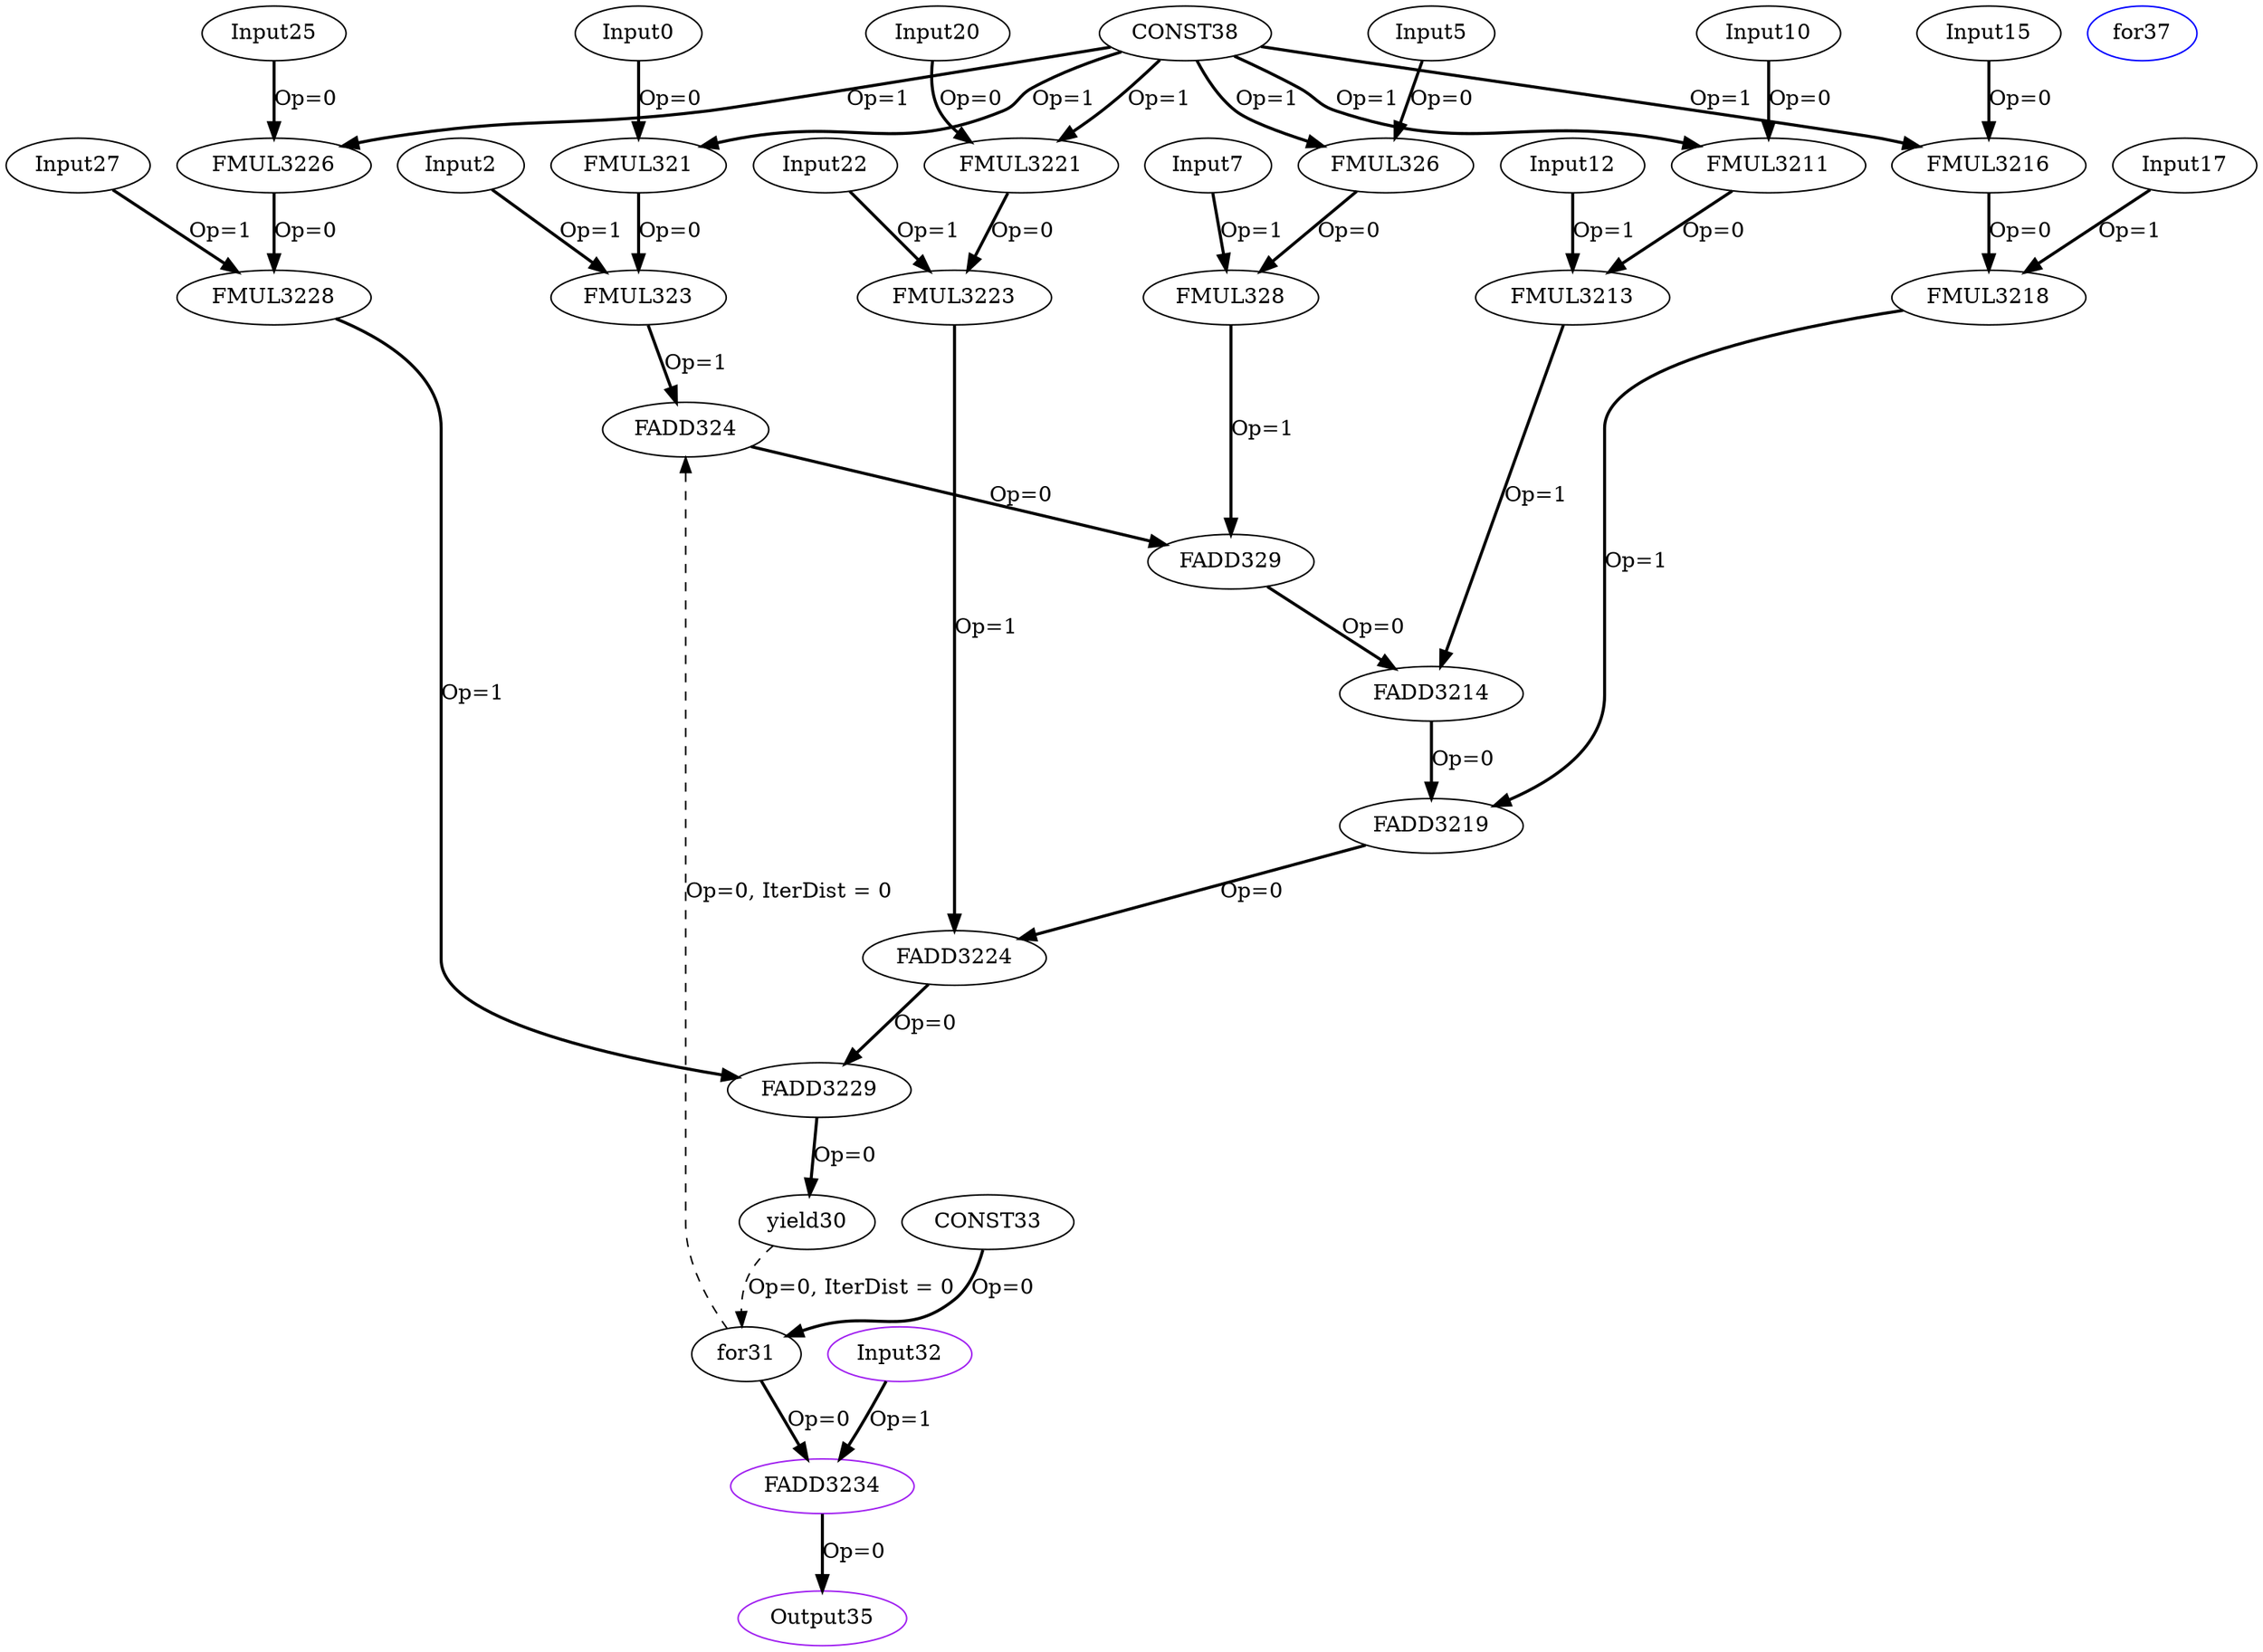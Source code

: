 Digraph G {
Input0[opcode = "Input", ref_name="kernel_gemm_1_1", size="120", offset="0,0", pattern="24,5,-96,25", color = black];
FMUL321[opcode = "FMUL32", color = black];
Input2[opcode = "Input", ref_name="kernel_gemm_1_2", size="3000", offset="0,0", pattern="600,5,-2396,25", color = black];
FMUL323[opcode = "FMUL32", color = black];
FADD324[opcode = "FADD32", color = black];
Input5[opcode = "Input", ref_name="kernel_gemm_1_1", size="120", offset="0,4", pattern="24,5,-96,25", color = black];
FMUL326[opcode = "FMUL32", color = black];
Input7[opcode = "Input", ref_name="kernel_gemm_1_2", size="3000", offset="0,100", pattern="600,5,-2396,25", color = black];
FMUL328[opcode = "FMUL32", color = black];
FADD329[opcode = "FADD32", color = black];
Input10[opcode = "Input", ref_name="kernel_gemm_1_1", size="120", offset="0,8", pattern="24,5,-96,25", color = black];
FMUL3211[opcode = "FMUL32", color = black];
Input12[opcode = "Input", ref_name="kernel_gemm_1_2", size="3000", offset="0,200", pattern="600,5,-2396,25", color = black];
FMUL3213[opcode = "FMUL32", color = black];
FADD3214[opcode = "FADD32", color = black];
Input15[opcode = "Input", ref_name="kernel_gemm_1_1", size="120", offset="0,12", pattern="24,5,-96,25", color = black];
FMUL3216[opcode = "FMUL32", color = black];
Input17[opcode = "Input", ref_name="kernel_gemm_1_2", size="3000", offset="0,300", pattern="600,5,-2396,25", color = black];
FMUL3218[opcode = "FMUL32", color = black];
FADD3219[opcode = "FADD32", color = black];
Input20[opcode = "Input", ref_name="kernel_gemm_1_1", size="120", offset="0,16", pattern="24,5,-96,25", color = black];
FMUL3221[opcode = "FMUL32", color = black];
Input22[opcode = "Input", ref_name="kernel_gemm_1_2", size="3000", offset="0,400", pattern="600,5,-2396,25", color = black];
FMUL3223[opcode = "FMUL32", color = black];
FADD3224[opcode = "FADD32", color = black];
Input25[opcode = "Input", ref_name="kernel_gemm_1_1", size="120", offset="0,20", pattern="24,5,-96,25", color = black];
FMUL3226[opcode = "FMUL32", color = black];
Input27[opcode = "Input", ref_name="kernel_gemm_1_2", size="3000", offset="0,500", pattern="600,5,-2396,25", color = black];
FMUL3228[opcode = "FMUL32", color = black];
FADD3229[opcode = "FADD32", color = black];
yield30[opcode = "yield", color = black];
for31[opcode = "for", color = black];
Input32[opcode = "Input", ref_name="kernel_gemm_1_0", size="100", offset="0,0", pattern="0,5,4,25", color = purple];
CONST33[opcode = "CONST", value="0x00000000", color = black];
FADD3234[opcode = "FADD32", color = purple];
Output35[opcode = "Output", ref_name="kernel_gemm_1_3", size="100", offset="0,0", pattern="0,5,4,25", color = purple];
for37[opcode = "for", color = blue];
CONST38[opcode = "CONST", value="0x3FC00000", color = black];
Input0 -> FMUL321[color = black, style = bold, operand = 0, label = "Op=0"];
CONST38 -> FMUL321[color = black, style = bold, operand = 1, label = "Op=1"];
FMUL321 -> FMUL323[color = black, style = bold, operand = 0, label = "Op=0"];
Input2 -> FMUL323[color = black, style = bold, operand = 1, label = "Op=1"];
for31 -> FADD324[color = black, style = dashed, operand = 0, iterdist = 0, label = "Op=0, IterDist = 0"];
FMUL323 -> FADD324[color = black, style = bold, operand = 1, label = "Op=1"];
Input5 -> FMUL326[color = black, style = bold, operand = 0, label = "Op=0"];
CONST38 -> FMUL326[color = black, style = bold, operand = 1, label = "Op=1"];
FMUL326 -> FMUL328[color = black, style = bold, operand = 0, label = "Op=0"];
Input7 -> FMUL328[color = black, style = bold, operand = 1, label = "Op=1"];
FADD324 -> FADD329[color = black, style = bold, operand = 0, label = "Op=0"];
FMUL328 -> FADD329[color = black, style = bold, operand = 1, label = "Op=1"];
Input10 -> FMUL3211[color = black, style = bold, operand = 0, label = "Op=0"];
CONST38 -> FMUL3211[color = black, style = bold, operand = 1, label = "Op=1"];
FMUL3211 -> FMUL3213[color = black, style = bold, operand = 0, label = "Op=0"];
Input12 -> FMUL3213[color = black, style = bold, operand = 1, label = "Op=1"];
FADD329 -> FADD3214[color = black, style = bold, operand = 0, label = "Op=0"];
FMUL3213 -> FADD3214[color = black, style = bold, operand = 1, label = "Op=1"];
Input15 -> FMUL3216[color = black, style = bold, operand = 0, label = "Op=0"];
CONST38 -> FMUL3216[color = black, style = bold, operand = 1, label = "Op=1"];
FMUL3216 -> FMUL3218[color = black, style = bold, operand = 0, label = "Op=0"];
Input17 -> FMUL3218[color = black, style = bold, operand = 1, label = "Op=1"];
FADD3214 -> FADD3219[color = black, style = bold, operand = 0, label = "Op=0"];
FMUL3218 -> FADD3219[color = black, style = bold, operand = 1, label = "Op=1"];
Input20 -> FMUL3221[color = black, style = bold, operand = 0, label = "Op=0"];
CONST38 -> FMUL3221[color = black, style = bold, operand = 1, label = "Op=1"];
FMUL3221 -> FMUL3223[color = black, style = bold, operand = 0, label = "Op=0"];
Input22 -> FMUL3223[color = black, style = bold, operand = 1, label = "Op=1"];
FADD3219 -> FADD3224[color = black, style = bold, operand = 0, label = "Op=0"];
FMUL3223 -> FADD3224[color = black, style = bold, operand = 1, label = "Op=1"];
Input25 -> FMUL3226[color = black, style = bold, operand = 0, label = "Op=0"];
CONST38 -> FMUL3226[color = black, style = bold, operand = 1, label = "Op=1"];
FMUL3226 -> FMUL3228[color = black, style = bold, operand = 0, label = "Op=0"];
Input27 -> FMUL3228[color = black, style = bold, operand = 1, label = "Op=1"];
FADD3224 -> FADD3229[color = black, style = bold, operand = 0, label = "Op=0"];
FMUL3228 -> FADD3229[color = black, style = bold, operand = 1, label = "Op=1"];
FADD3229 -> yield30[color = black, style = bold, operand = 0, label = "Op=0"];
CONST33 -> for31[color = black, style = bold, operand = 0, label = "Op=0"];
for31 -> FADD3234[color = black, style = bold, operand = 0, label = "Op=0"];
Input32 -> FADD3234[color = black, style = bold, operand = 1, label = "Op=1"];
FADD3234 -> Output35[color = black, style = bold, operand = 0, label = "Op=0"];
yield30 -> for31[color = black, style = dashed, operand = 0, iterdist = 0, label = "Op=0, IterDist = 0"];
}

